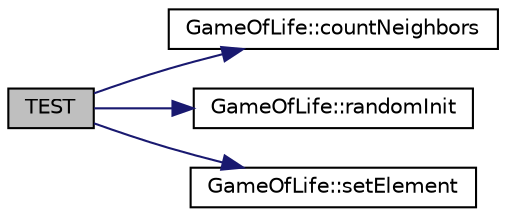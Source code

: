 digraph "TEST"
{
 // INTERACTIVE_SVG=YES
 // LATEX_PDF_SIZE
  edge [fontname="Helvetica",fontsize="10",labelfontname="Helvetica",labelfontsize="10"];
  node [fontname="Helvetica",fontsize="10",shape=record];
  rankdir="LR";
  Node1 [label="TEST",height=0.2,width=0.4,color="black", fillcolor="grey75", style="filled", fontcolor="black",tooltip="A test class."];
  Node1 -> Node2 [color="midnightblue",fontsize="10",style="solid",fontname="Helvetica"];
  Node2 [label="GameOfLife::countNeighbors",height=0.2,width=0.4,color="black", fillcolor="white", style="filled",URL="$class_game_of_life.html#ace9a6e03d5c856aa29712ce7cf32dfe1",tooltip="A function variable."];
  Node1 -> Node3 [color="midnightblue",fontsize="10",style="solid",fontname="Helvetica"];
  Node3 [label="GameOfLife::randomInit",height=0.2,width=0.4,color="black", fillcolor="white", style="filled",URL="$class_game_of_life.html#a619d9edcae593449da304b8aaac00670",tooltip="A function variable."];
  Node1 -> Node4 [color="midnightblue",fontsize="10",style="solid",fontname="Helvetica"];
  Node4 [label="GameOfLife::setElement",height=0.2,width=0.4,color="black", fillcolor="white", style="filled",URL="$class_game_of_life.html#a042cc766be5542dadbee9c4f75999e82",tooltip="A function variable."];
}

